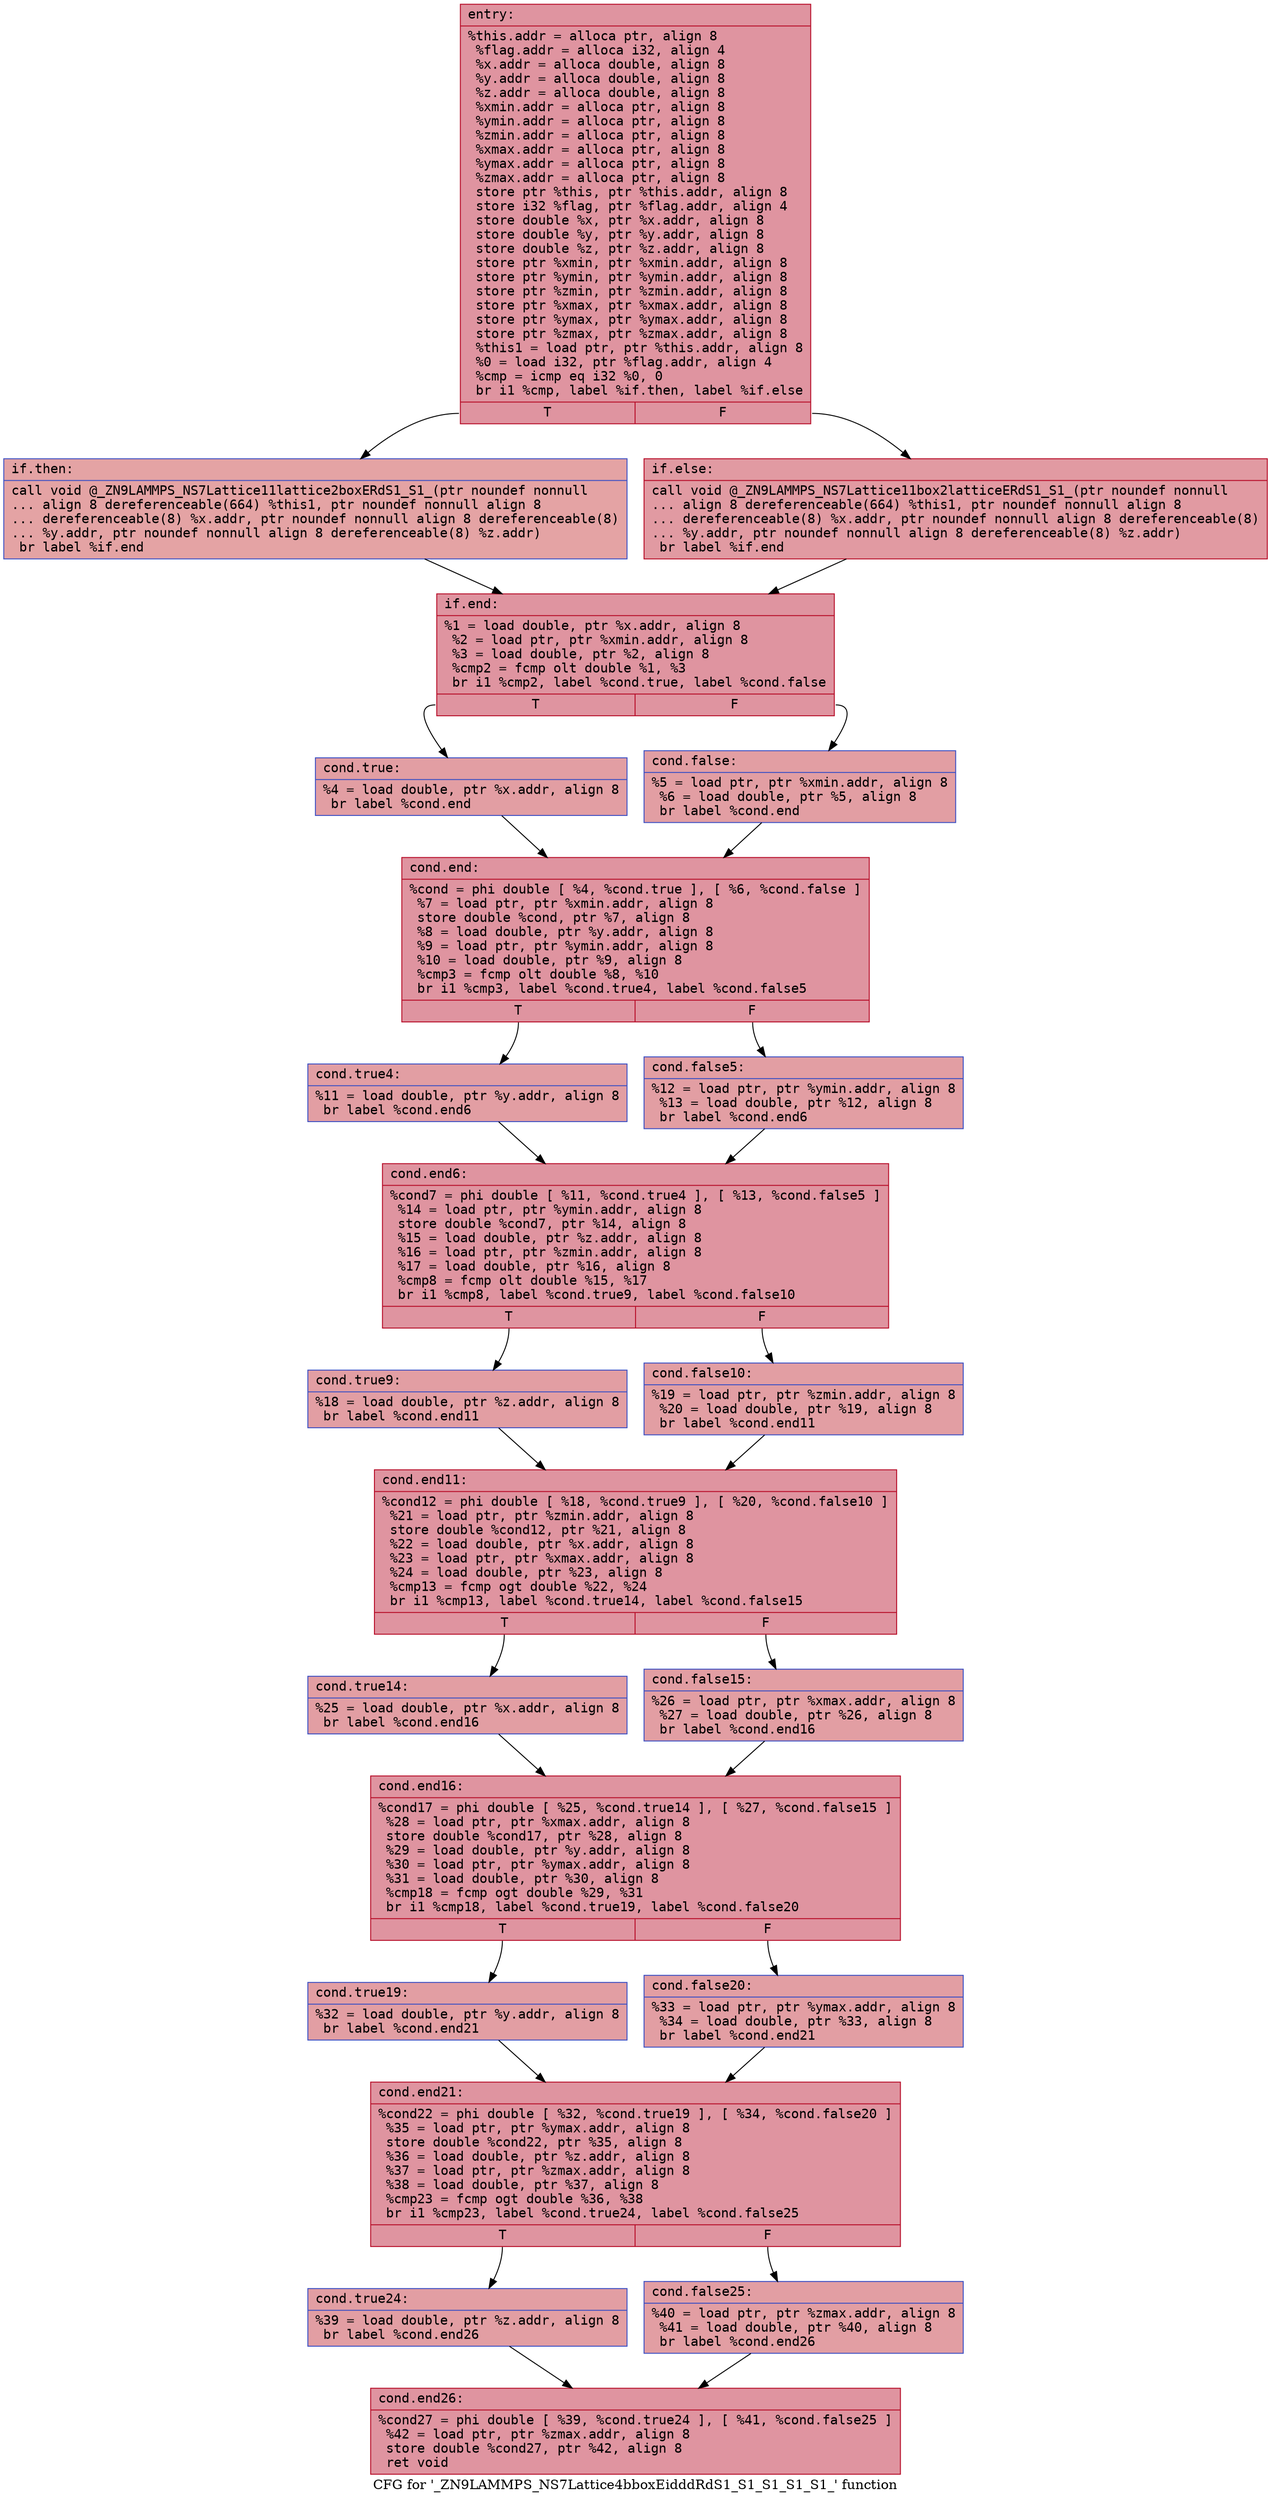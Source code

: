 digraph "CFG for '_ZN9LAMMPS_NS7Lattice4bboxEidddRdS1_S1_S1_S1_S1_' function" {
	label="CFG for '_ZN9LAMMPS_NS7Lattice4bboxEidddRdS1_S1_S1_S1_S1_' function";

	Node0x5642ff8b4250 [shape=record,color="#b70d28ff", style=filled, fillcolor="#b70d2870" fontname="Courier",label="{entry:\l|  %this.addr = alloca ptr, align 8\l  %flag.addr = alloca i32, align 4\l  %x.addr = alloca double, align 8\l  %y.addr = alloca double, align 8\l  %z.addr = alloca double, align 8\l  %xmin.addr = alloca ptr, align 8\l  %ymin.addr = alloca ptr, align 8\l  %zmin.addr = alloca ptr, align 8\l  %xmax.addr = alloca ptr, align 8\l  %ymax.addr = alloca ptr, align 8\l  %zmax.addr = alloca ptr, align 8\l  store ptr %this, ptr %this.addr, align 8\l  store i32 %flag, ptr %flag.addr, align 4\l  store double %x, ptr %x.addr, align 8\l  store double %y, ptr %y.addr, align 8\l  store double %z, ptr %z.addr, align 8\l  store ptr %xmin, ptr %xmin.addr, align 8\l  store ptr %ymin, ptr %ymin.addr, align 8\l  store ptr %zmin, ptr %zmin.addr, align 8\l  store ptr %xmax, ptr %xmax.addr, align 8\l  store ptr %ymax, ptr %ymax.addr, align 8\l  store ptr %zmax, ptr %zmax.addr, align 8\l  %this1 = load ptr, ptr %this.addr, align 8\l  %0 = load i32, ptr %flag.addr, align 4\l  %cmp = icmp eq i32 %0, 0\l  br i1 %cmp, label %if.then, label %if.else\l|{<s0>T|<s1>F}}"];
	Node0x5642ff8b4250:s0 -> Node0x5642ff8b42d0[tooltip="entry -> if.then\nProbability 37.50%" ];
	Node0x5642ff8b4250:s1 -> Node0x5642ff8b4340[tooltip="entry -> if.else\nProbability 62.50%" ];
	Node0x5642ff8b42d0 [shape=record,color="#3d50c3ff", style=filled, fillcolor="#c32e3170" fontname="Courier",label="{if.then:\l|  call void @_ZN9LAMMPS_NS7Lattice11lattice2boxERdS1_S1_(ptr noundef nonnull\l... align 8 dereferenceable(664) %this1, ptr noundef nonnull align 8\l... dereferenceable(8) %x.addr, ptr noundef nonnull align 8 dereferenceable(8)\l... %y.addr, ptr noundef nonnull align 8 dereferenceable(8) %z.addr)\l  br label %if.end\l}"];
	Node0x5642ff8b42d0 -> Node0x5642ff8c9080[tooltip="if.then -> if.end\nProbability 100.00%" ];
	Node0x5642ff8b4340 [shape=record,color="#b70d28ff", style=filled, fillcolor="#bb1b2c70" fontname="Courier",label="{if.else:\l|  call void @_ZN9LAMMPS_NS7Lattice11box2latticeERdS1_S1_(ptr noundef nonnull\l... align 8 dereferenceable(664) %this1, ptr noundef nonnull align 8\l... dereferenceable(8) %x.addr, ptr noundef nonnull align 8 dereferenceable(8)\l... %y.addr, ptr noundef nonnull align 8 dereferenceable(8) %z.addr)\l  br label %if.end\l}"];
	Node0x5642ff8b4340 -> Node0x5642ff8c9080[tooltip="if.else -> if.end\nProbability 100.00%" ];
	Node0x5642ff8c9080 [shape=record,color="#b70d28ff", style=filled, fillcolor="#b70d2870" fontname="Courier",label="{if.end:\l|  %1 = load double, ptr %x.addr, align 8\l  %2 = load ptr, ptr %xmin.addr, align 8\l  %3 = load double, ptr %2, align 8\l  %cmp2 = fcmp olt double %1, %3\l  br i1 %cmp2, label %cond.true, label %cond.false\l|{<s0>T|<s1>F}}"];
	Node0x5642ff8c9080:s0 -> Node0x5642ff8c9520[tooltip="if.end -> cond.true\nProbability 50.00%" ];
	Node0x5642ff8c9080:s1 -> Node0x5642ff8c9570[tooltip="if.end -> cond.false\nProbability 50.00%" ];
	Node0x5642ff8c9520 [shape=record,color="#3d50c3ff", style=filled, fillcolor="#be242e70" fontname="Courier",label="{cond.true:\l|  %4 = load double, ptr %x.addr, align 8\l  br label %cond.end\l}"];
	Node0x5642ff8c9520 -> Node0x5642ff8c9720[tooltip="cond.true -> cond.end\nProbability 100.00%" ];
	Node0x5642ff8c9570 [shape=record,color="#3d50c3ff", style=filled, fillcolor="#be242e70" fontname="Courier",label="{cond.false:\l|  %5 = load ptr, ptr %xmin.addr, align 8\l  %6 = load double, ptr %5, align 8\l  br label %cond.end\l}"];
	Node0x5642ff8c9570 -> Node0x5642ff8c9720[tooltip="cond.false -> cond.end\nProbability 100.00%" ];
	Node0x5642ff8c9720 [shape=record,color="#b70d28ff", style=filled, fillcolor="#b70d2870" fontname="Courier",label="{cond.end:\l|  %cond = phi double [ %4, %cond.true ], [ %6, %cond.false ]\l  %7 = load ptr, ptr %xmin.addr, align 8\l  store double %cond, ptr %7, align 8\l  %8 = load double, ptr %y.addr, align 8\l  %9 = load ptr, ptr %ymin.addr, align 8\l  %10 = load double, ptr %9, align 8\l  %cmp3 = fcmp olt double %8, %10\l  br i1 %cmp3, label %cond.true4, label %cond.false5\l|{<s0>T|<s1>F}}"];
	Node0x5642ff8c9720:s0 -> Node0x5642ff8c9cd0[tooltip="cond.end -> cond.true4\nProbability 50.00%" ];
	Node0x5642ff8c9720:s1 -> Node0x5642ff8c9d50[tooltip="cond.end -> cond.false5\nProbability 50.00%" ];
	Node0x5642ff8c9cd0 [shape=record,color="#3d50c3ff", style=filled, fillcolor="#be242e70" fontname="Courier",label="{cond.true4:\l|  %11 = load double, ptr %y.addr, align 8\l  br label %cond.end6\l}"];
	Node0x5642ff8c9cd0 -> Node0x5642ff8c9f00[tooltip="cond.true4 -> cond.end6\nProbability 100.00%" ];
	Node0x5642ff8c9d50 [shape=record,color="#3d50c3ff", style=filled, fillcolor="#be242e70" fontname="Courier",label="{cond.false5:\l|  %12 = load ptr, ptr %ymin.addr, align 8\l  %13 = load double, ptr %12, align 8\l  br label %cond.end6\l}"];
	Node0x5642ff8c9d50 -> Node0x5642ff8c9f00[tooltip="cond.false5 -> cond.end6\nProbability 100.00%" ];
	Node0x5642ff8c9f00 [shape=record,color="#b70d28ff", style=filled, fillcolor="#b70d2870" fontname="Courier",label="{cond.end6:\l|  %cond7 = phi double [ %11, %cond.true4 ], [ %13, %cond.false5 ]\l  %14 = load ptr, ptr %ymin.addr, align 8\l  store double %cond7, ptr %14, align 8\l  %15 = load double, ptr %z.addr, align 8\l  %16 = load ptr, ptr %zmin.addr, align 8\l  %17 = load double, ptr %16, align 8\l  %cmp8 = fcmp olt double %15, %17\l  br i1 %cmp8, label %cond.true9, label %cond.false10\l|{<s0>T|<s1>F}}"];
	Node0x5642ff8c9f00:s0 -> Node0x5642ff8ca4d0[tooltip="cond.end6 -> cond.true9\nProbability 50.00%" ];
	Node0x5642ff8c9f00:s1 -> Node0x5642ff8ca5b0[tooltip="cond.end6 -> cond.false10\nProbability 50.00%" ];
	Node0x5642ff8ca4d0 [shape=record,color="#3d50c3ff", style=filled, fillcolor="#be242e70" fontname="Courier",label="{cond.true9:\l|  %18 = load double, ptr %z.addr, align 8\l  br label %cond.end11\l}"];
	Node0x5642ff8ca4d0 -> Node0x5642ff8ca7c0[tooltip="cond.true9 -> cond.end11\nProbability 100.00%" ];
	Node0x5642ff8ca5b0 [shape=record,color="#3d50c3ff", style=filled, fillcolor="#be242e70" fontname="Courier",label="{cond.false10:\l|  %19 = load ptr, ptr %zmin.addr, align 8\l  %20 = load double, ptr %19, align 8\l  br label %cond.end11\l}"];
	Node0x5642ff8ca5b0 -> Node0x5642ff8ca7c0[tooltip="cond.false10 -> cond.end11\nProbability 100.00%" ];
	Node0x5642ff8ca7c0 [shape=record,color="#b70d28ff", style=filled, fillcolor="#b70d2870" fontname="Courier",label="{cond.end11:\l|  %cond12 = phi double [ %18, %cond.true9 ], [ %20, %cond.false10 ]\l  %21 = load ptr, ptr %zmin.addr, align 8\l  store double %cond12, ptr %21, align 8\l  %22 = load double, ptr %x.addr, align 8\l  %23 = load ptr, ptr %xmax.addr, align 8\l  %24 = load double, ptr %23, align 8\l  %cmp13 = fcmp ogt double %22, %24\l  br i1 %cmp13, label %cond.true14, label %cond.false15\l|{<s0>T|<s1>F}}"];
	Node0x5642ff8ca7c0:s0 -> Node0x5642ff8cad90[tooltip="cond.end11 -> cond.true14\nProbability 50.00%" ];
	Node0x5642ff8ca7c0:s1 -> Node0x5642ff8cae70[tooltip="cond.end11 -> cond.false15\nProbability 50.00%" ];
	Node0x5642ff8cad90 [shape=record,color="#3d50c3ff", style=filled, fillcolor="#be242e70" fontname="Courier",label="{cond.true14:\l|  %25 = load double, ptr %x.addr, align 8\l  br label %cond.end16\l}"];
	Node0x5642ff8cad90 -> Node0x5642ff8cb080[tooltip="cond.true14 -> cond.end16\nProbability 100.00%" ];
	Node0x5642ff8cae70 [shape=record,color="#3d50c3ff", style=filled, fillcolor="#be242e70" fontname="Courier",label="{cond.false15:\l|  %26 = load ptr, ptr %xmax.addr, align 8\l  %27 = load double, ptr %26, align 8\l  br label %cond.end16\l}"];
	Node0x5642ff8cae70 -> Node0x5642ff8cb080[tooltip="cond.false15 -> cond.end16\nProbability 100.00%" ];
	Node0x5642ff8cb080 [shape=record,color="#b70d28ff", style=filled, fillcolor="#b70d2870" fontname="Courier",label="{cond.end16:\l|  %cond17 = phi double [ %25, %cond.true14 ], [ %27, %cond.false15 ]\l  %28 = load ptr, ptr %xmax.addr, align 8\l  store double %cond17, ptr %28, align 8\l  %29 = load double, ptr %y.addr, align 8\l  %30 = load ptr, ptr %ymax.addr, align 8\l  %31 = load double, ptr %30, align 8\l  %cmp18 = fcmp ogt double %29, %31\l  br i1 %cmp18, label %cond.true19, label %cond.false20\l|{<s0>T|<s1>F}}"];
	Node0x5642ff8cb080:s0 -> Node0x5642ff8c8b20[tooltip="cond.end16 -> cond.true19\nProbability 50.00%" ];
	Node0x5642ff8cb080:s1 -> Node0x5642ff8c8c00[tooltip="cond.end16 -> cond.false20\nProbability 50.00%" ];
	Node0x5642ff8c8b20 [shape=record,color="#3d50c3ff", style=filled, fillcolor="#be242e70" fontname="Courier",label="{cond.true19:\l|  %32 = load double, ptr %y.addr, align 8\l  br label %cond.end21\l}"];
	Node0x5642ff8c8b20 -> Node0x5642ff8cbc70[tooltip="cond.true19 -> cond.end21\nProbability 100.00%" ];
	Node0x5642ff8c8c00 [shape=record,color="#3d50c3ff", style=filled, fillcolor="#be242e70" fontname="Courier",label="{cond.false20:\l|  %33 = load ptr, ptr %ymax.addr, align 8\l  %34 = load double, ptr %33, align 8\l  br label %cond.end21\l}"];
	Node0x5642ff8c8c00 -> Node0x5642ff8cbc70[tooltip="cond.false20 -> cond.end21\nProbability 100.00%" ];
	Node0x5642ff8cbc70 [shape=record,color="#b70d28ff", style=filled, fillcolor="#b70d2870" fontname="Courier",label="{cond.end21:\l|  %cond22 = phi double [ %32, %cond.true19 ], [ %34, %cond.false20 ]\l  %35 = load ptr, ptr %ymax.addr, align 8\l  store double %cond22, ptr %35, align 8\l  %36 = load double, ptr %z.addr, align 8\l  %37 = load ptr, ptr %zmax.addr, align 8\l  %38 = load double, ptr %37, align 8\l  %cmp23 = fcmp ogt double %36, %38\l  br i1 %cmp23, label %cond.true24, label %cond.false25\l|{<s0>T|<s1>F}}"];
	Node0x5642ff8cbc70:s0 -> Node0x5642ff8cc210[tooltip="cond.end21 -> cond.true24\nProbability 50.00%" ];
	Node0x5642ff8cbc70:s1 -> Node0x5642ff8cc2f0[tooltip="cond.end21 -> cond.false25\nProbability 50.00%" ];
	Node0x5642ff8cc210 [shape=record,color="#3d50c3ff", style=filled, fillcolor="#be242e70" fontname="Courier",label="{cond.true24:\l|  %39 = load double, ptr %z.addr, align 8\l  br label %cond.end26\l}"];
	Node0x5642ff8cc210 -> Node0x5642ff8cc500[tooltip="cond.true24 -> cond.end26\nProbability 100.00%" ];
	Node0x5642ff8cc2f0 [shape=record,color="#3d50c3ff", style=filled, fillcolor="#be242e70" fontname="Courier",label="{cond.false25:\l|  %40 = load ptr, ptr %zmax.addr, align 8\l  %41 = load double, ptr %40, align 8\l  br label %cond.end26\l}"];
	Node0x5642ff8cc2f0 -> Node0x5642ff8cc500[tooltip="cond.false25 -> cond.end26\nProbability 100.00%" ];
	Node0x5642ff8cc500 [shape=record,color="#b70d28ff", style=filled, fillcolor="#b70d2870" fontname="Courier",label="{cond.end26:\l|  %cond27 = phi double [ %39, %cond.true24 ], [ %41, %cond.false25 ]\l  %42 = load ptr, ptr %zmax.addr, align 8\l  store double %cond27, ptr %42, align 8\l  ret void\l}"];
}
